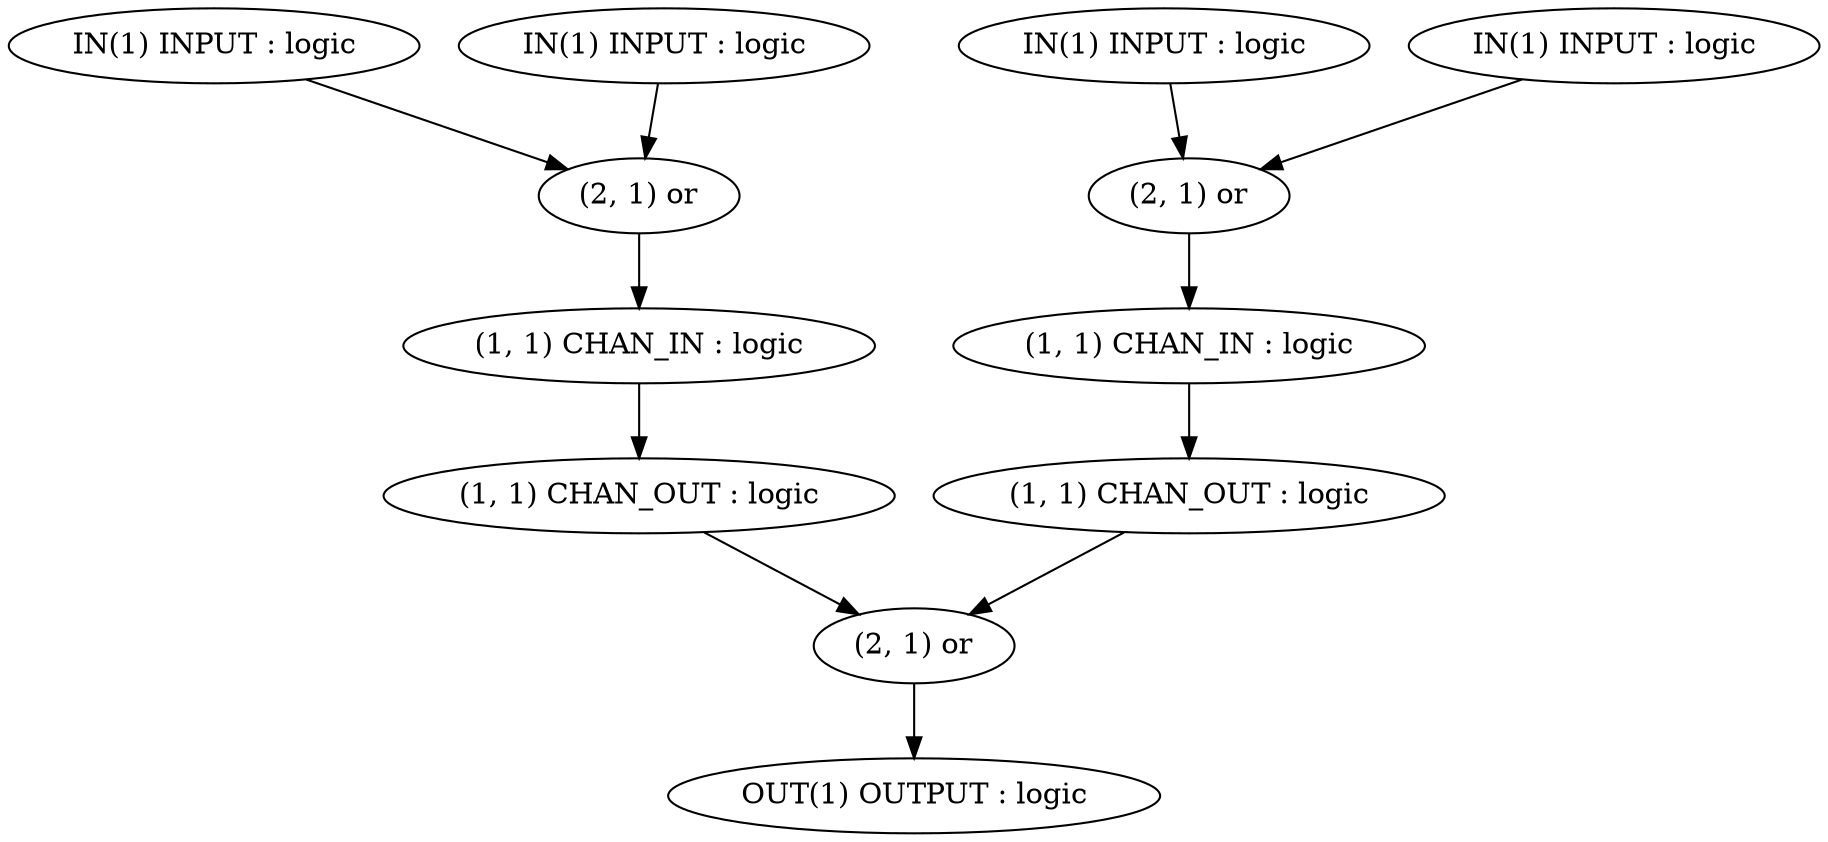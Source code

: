 // LOG : Starting NetList 
digraph G {
8 [label="(1, 1) CHAN_IN : logic"];
9 [label="(1, 1) CHAN_OUT : logic"];
6 [label="(1, 1) CHAN_IN : logic"];
7 [label="(1, 1) CHAN_OUT : logic"];
5 [label="IN(1) INPUT : logic"];
4 [label="IN(1) INPUT : logic"];
3 [label="IN(1) INPUT : logic"];
2 [label="IN(1) INPUT : logic"];
1 [label="OUT(1) OUTPUT : logic"];
10 [label="(2, 1) or"];
11 [label="(2, 1) or"];
12 [label="(2, 1) or"];
	8 -> 9;
	6 -> 7;
	2 -> 10;
	3 -> 10;
	10 -> 6;
	4 -> 11;
	5 -> 11;
	11 -> 8;
	7 -> 12;
	9 -> 12;
	12 -> 1;
}

